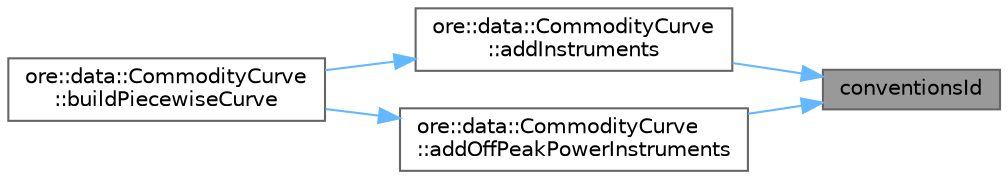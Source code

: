 digraph "conventionsId"
{
 // INTERACTIVE_SVG=YES
 // LATEX_PDF_SIZE
  bgcolor="transparent";
  edge [fontname=Helvetica,fontsize=10,labelfontname=Helvetica,labelfontsize=10];
  node [fontname=Helvetica,fontsize=10,shape=box,height=0.2,width=0.4];
  rankdir="RL";
  Node1 [label="conventionsId",height=0.2,width=0.4,color="gray40", fillcolor="grey60", style="filled", fontcolor="black",tooltip=" "];
  Node1 -> Node2 [dir="back",color="steelblue1",style="solid"];
  Node2 [label="ore::data::CommodityCurve\l::addInstruments",height=0.2,width=0.4,color="grey40", fillcolor="white", style="filled",URL="$classore_1_1data_1_1_commodity_curve.html#afb12407f81eadbfd2463e61f4898c7ac",tooltip=" "];
  Node2 -> Node3 [dir="back",color="steelblue1",style="solid"];
  Node3 [label="ore::data::CommodityCurve\l::buildPiecewiseCurve",height=0.2,width=0.4,color="grey40", fillcolor="white", style="filled",URL="$classore_1_1data_1_1_commodity_curve.html#a771e0386d3a147f22a46b810d82f4fd3",tooltip="Build commodity piecewise price curve."];
  Node1 -> Node4 [dir="back",color="steelblue1",style="solid"];
  Node4 [label="ore::data::CommodityCurve\l::addOffPeakPowerInstruments",height=0.2,width=0.4,color="grey40", fillcolor="white", style="filled",URL="$classore_1_1data_1_1_commodity_curve.html#ad964fbfa1aff4319eb169a8cff4e62de",tooltip="Special method to add instruments when the priceSegment is OffPeakPowerDaily."];
  Node4 -> Node3 [dir="back",color="steelblue1",style="solid"];
}

